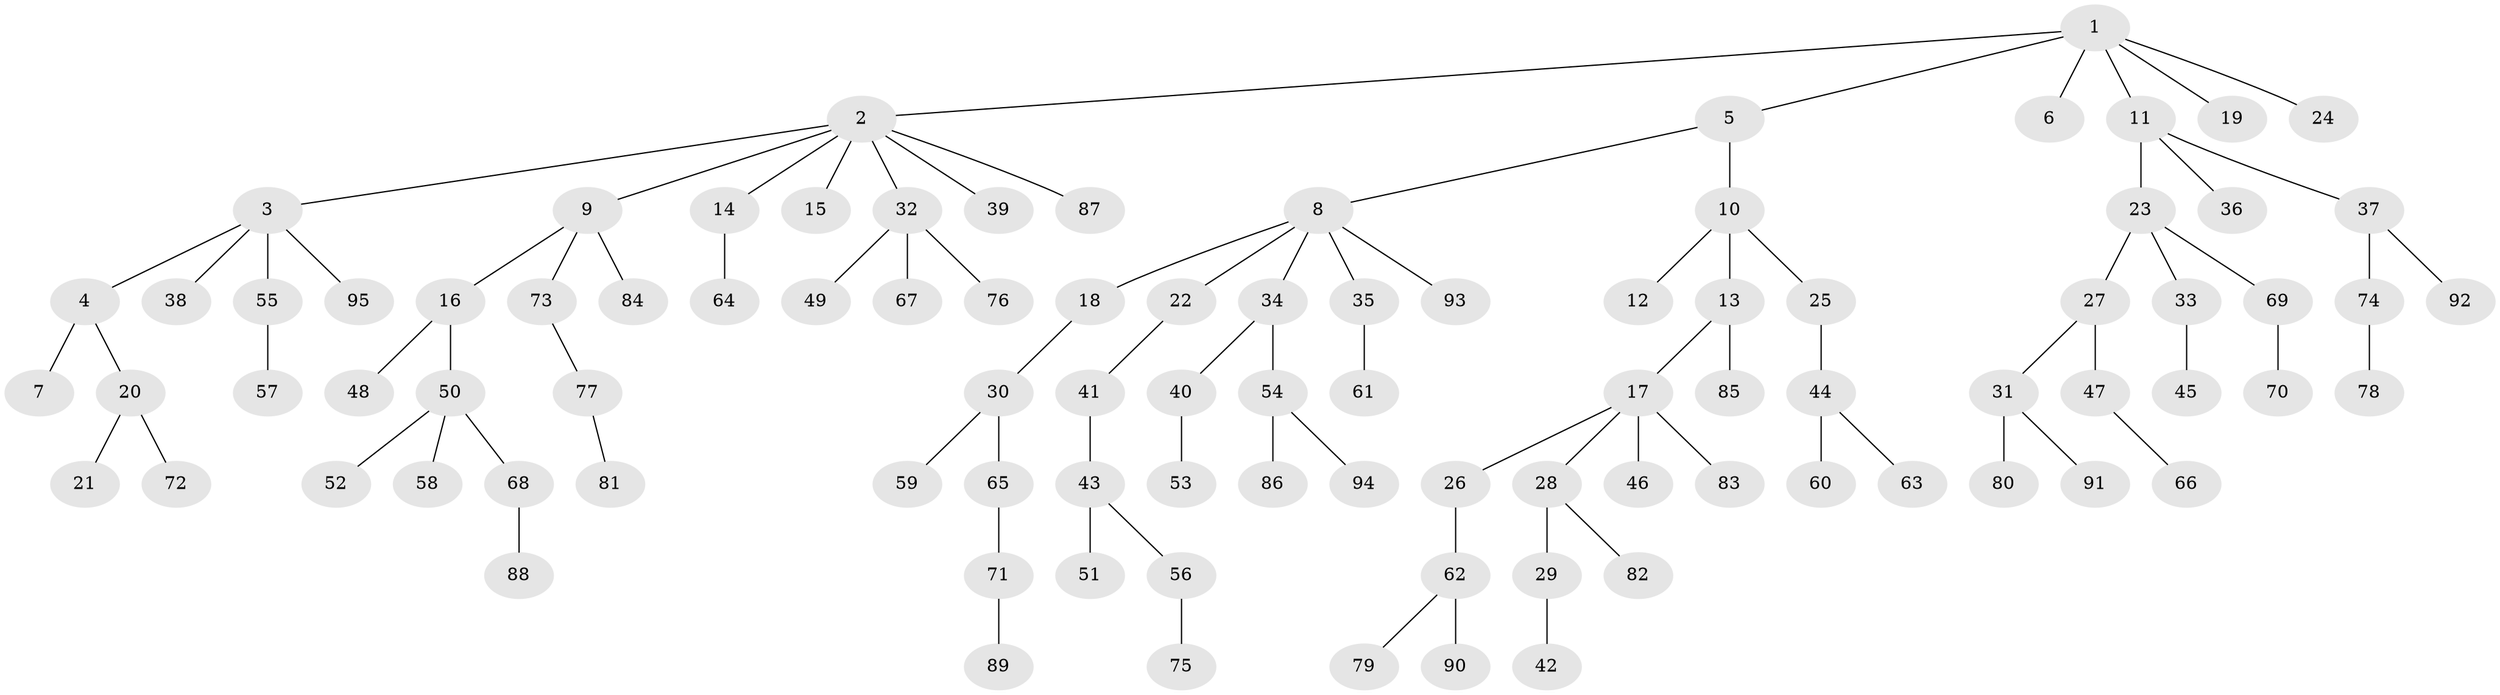 // Generated by graph-tools (version 1.1) at 2025/53/03/09/25 04:53:35]
// undirected, 95 vertices, 94 edges
graph export_dot {
graph [start="1"]
  node [color=gray90,style=filled];
  1;
  2;
  3;
  4;
  5;
  6;
  7;
  8;
  9;
  10;
  11;
  12;
  13;
  14;
  15;
  16;
  17;
  18;
  19;
  20;
  21;
  22;
  23;
  24;
  25;
  26;
  27;
  28;
  29;
  30;
  31;
  32;
  33;
  34;
  35;
  36;
  37;
  38;
  39;
  40;
  41;
  42;
  43;
  44;
  45;
  46;
  47;
  48;
  49;
  50;
  51;
  52;
  53;
  54;
  55;
  56;
  57;
  58;
  59;
  60;
  61;
  62;
  63;
  64;
  65;
  66;
  67;
  68;
  69;
  70;
  71;
  72;
  73;
  74;
  75;
  76;
  77;
  78;
  79;
  80;
  81;
  82;
  83;
  84;
  85;
  86;
  87;
  88;
  89;
  90;
  91;
  92;
  93;
  94;
  95;
  1 -- 2;
  1 -- 5;
  1 -- 6;
  1 -- 11;
  1 -- 19;
  1 -- 24;
  2 -- 3;
  2 -- 9;
  2 -- 14;
  2 -- 15;
  2 -- 32;
  2 -- 39;
  2 -- 87;
  3 -- 4;
  3 -- 38;
  3 -- 55;
  3 -- 95;
  4 -- 7;
  4 -- 20;
  5 -- 8;
  5 -- 10;
  8 -- 18;
  8 -- 22;
  8 -- 34;
  8 -- 35;
  8 -- 93;
  9 -- 16;
  9 -- 73;
  9 -- 84;
  10 -- 12;
  10 -- 13;
  10 -- 25;
  11 -- 23;
  11 -- 36;
  11 -- 37;
  13 -- 17;
  13 -- 85;
  14 -- 64;
  16 -- 48;
  16 -- 50;
  17 -- 26;
  17 -- 28;
  17 -- 46;
  17 -- 83;
  18 -- 30;
  20 -- 21;
  20 -- 72;
  22 -- 41;
  23 -- 27;
  23 -- 33;
  23 -- 69;
  25 -- 44;
  26 -- 62;
  27 -- 31;
  27 -- 47;
  28 -- 29;
  28 -- 82;
  29 -- 42;
  30 -- 59;
  30 -- 65;
  31 -- 80;
  31 -- 91;
  32 -- 49;
  32 -- 67;
  32 -- 76;
  33 -- 45;
  34 -- 40;
  34 -- 54;
  35 -- 61;
  37 -- 74;
  37 -- 92;
  40 -- 53;
  41 -- 43;
  43 -- 51;
  43 -- 56;
  44 -- 60;
  44 -- 63;
  47 -- 66;
  50 -- 52;
  50 -- 58;
  50 -- 68;
  54 -- 86;
  54 -- 94;
  55 -- 57;
  56 -- 75;
  62 -- 79;
  62 -- 90;
  65 -- 71;
  68 -- 88;
  69 -- 70;
  71 -- 89;
  73 -- 77;
  74 -- 78;
  77 -- 81;
}
